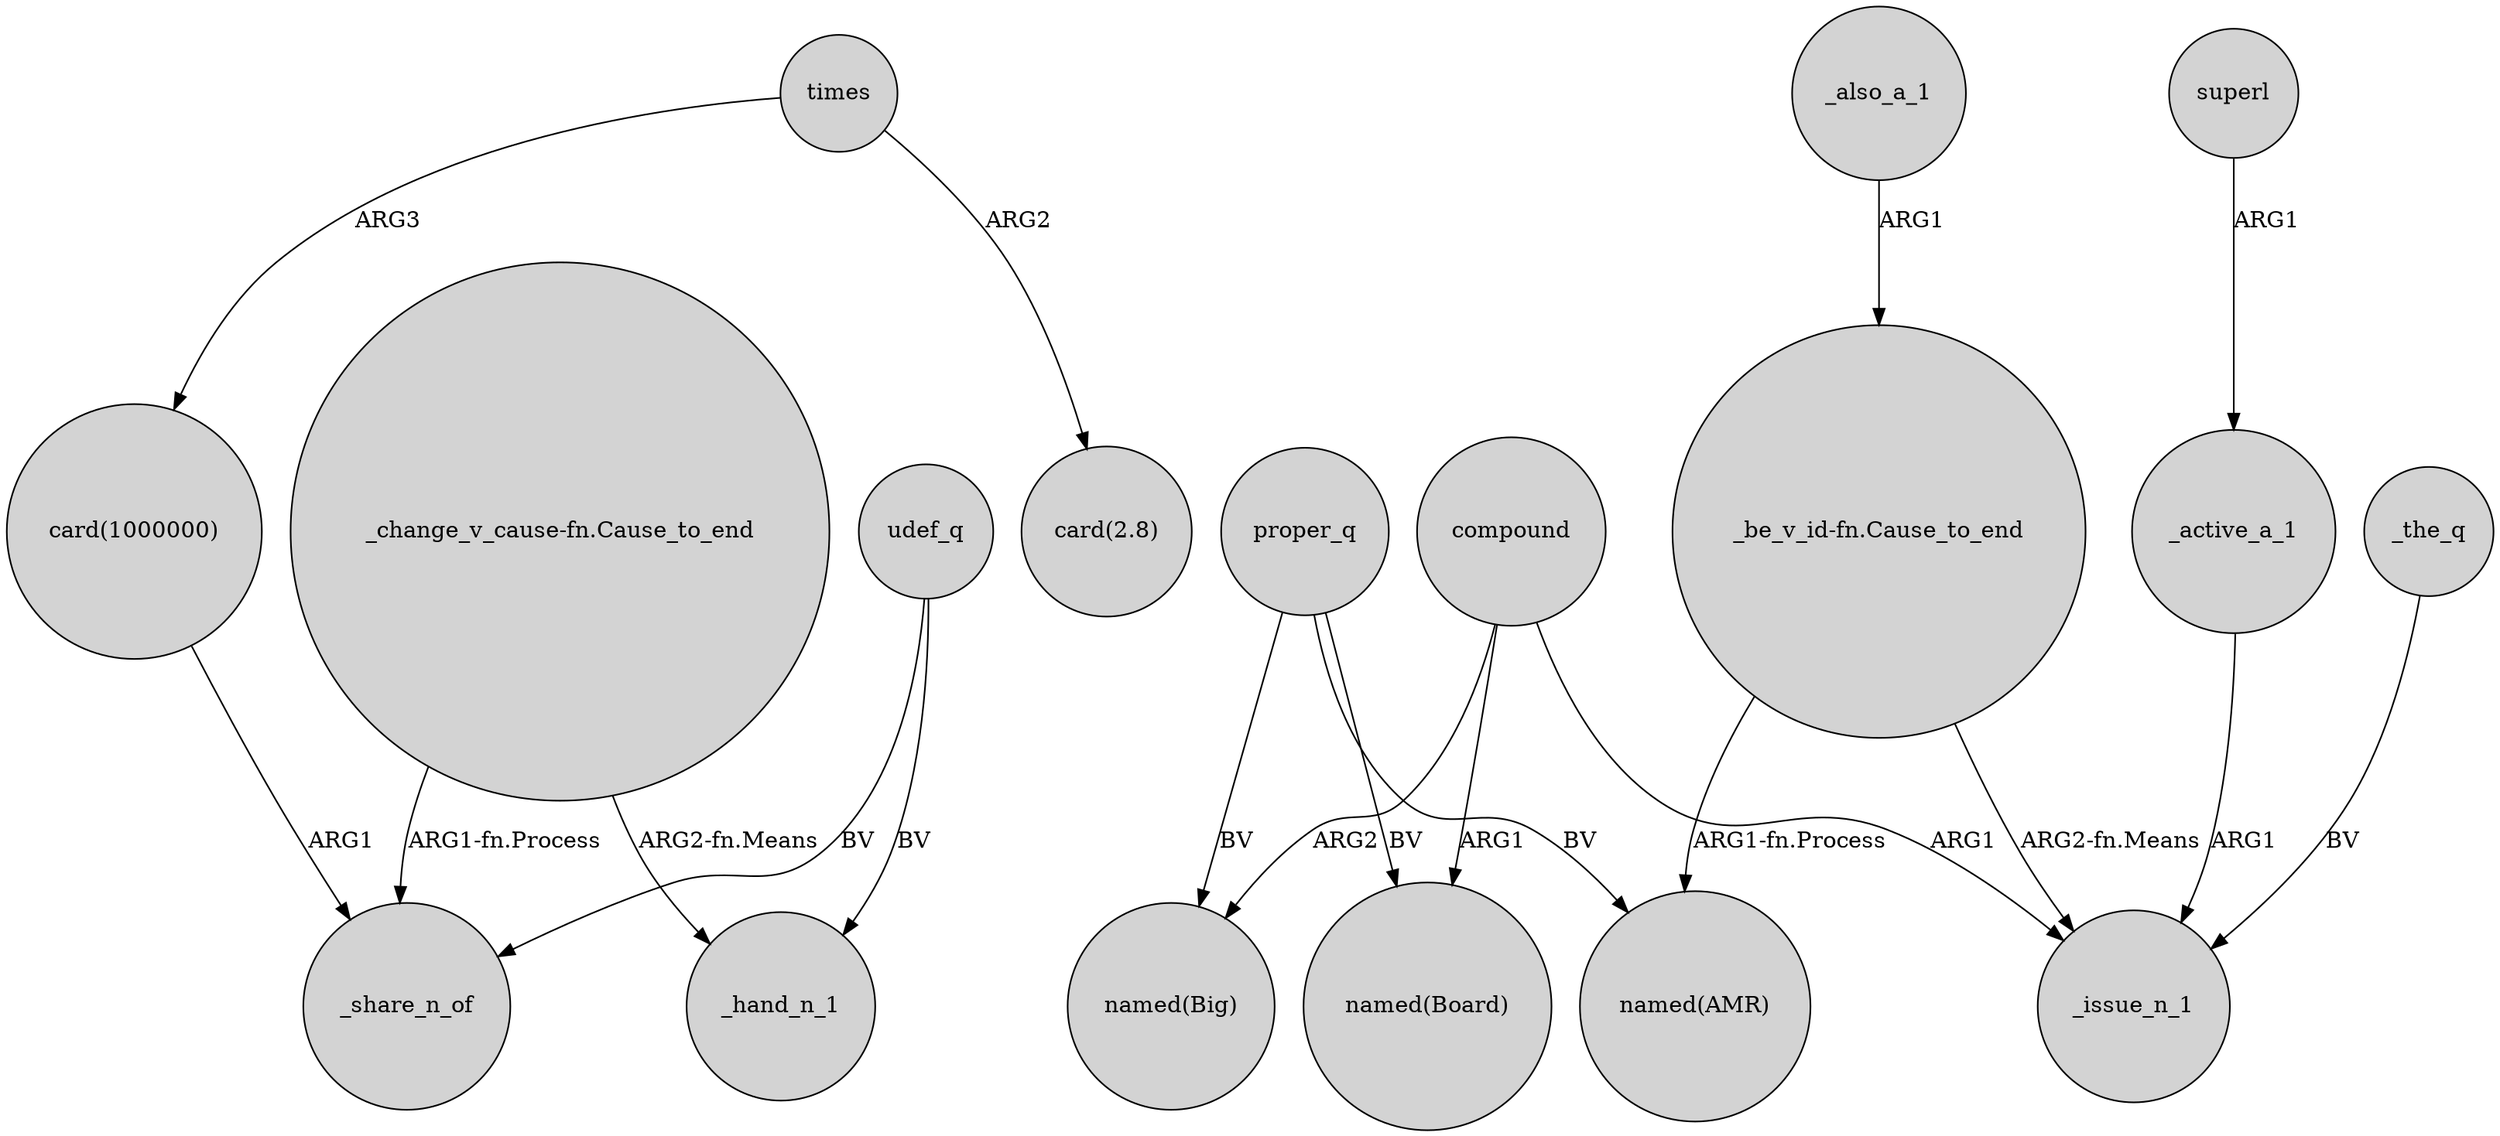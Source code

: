 digraph {
	node [shape=circle style=filled]
	udef_q -> _hand_n_1 [label=BV]
	times -> "card(2.8)" [label=ARG2]
	compound -> "named(Big)" [label=ARG2]
	_also_a_1 -> "_be_v_id-fn.Cause_to_end" [label=ARG1]
	"_change_v_cause-fn.Cause_to_end" -> _share_n_of [label="ARG1-fn.Process"]
	times -> "card(1000000)" [label=ARG3]
	superl -> _active_a_1 [label=ARG1]
	udef_q -> _share_n_of [label=BV]
	"_change_v_cause-fn.Cause_to_end" -> _hand_n_1 [label="ARG2-fn.Means"]
	"_be_v_id-fn.Cause_to_end" -> _issue_n_1 [label="ARG2-fn.Means"]
	"card(1000000)" -> _share_n_of [label=ARG1]
	proper_q -> "named(Big)" [label=BV]
	proper_q -> "named(AMR)" [label=BV]
	proper_q -> "named(Board)" [label=BV]
	compound -> "named(Board)" [label=ARG1]
	_active_a_1 -> _issue_n_1 [label=ARG1]
	compound -> _issue_n_1 [label=ARG1]
	"_be_v_id-fn.Cause_to_end" -> "named(AMR)" [label="ARG1-fn.Process"]
	_the_q -> _issue_n_1 [label=BV]
}
